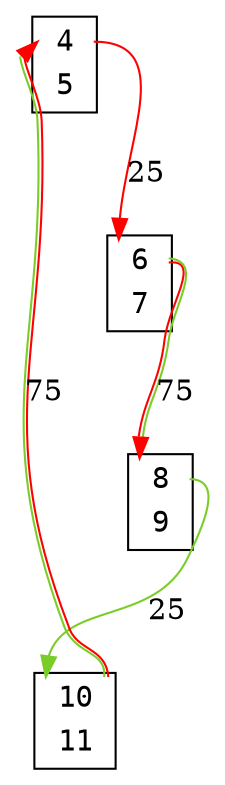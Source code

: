 digraph my_graph {
node[fontname=<Courier>,shape=<plaintext>]
vertex_0x7febb631fdc0_0x7febb631fe50[label=<<TABLE bgcolor = "white">
<TR><TD BORDER = "0" PORT = "port_0x7febb631fe50_in"></TD><TD BORDER = "0" PORT = "port_">4</TD><TD BORDER = "0" PORT = "port_0x7febb631fe50_out"></TD></TR>
<TR><TD BORDER = "0" PORT = "port_0x7febb631fdc0_out"></TD><TD BORDER = "0" PORT = "port_">5</TD><TD BORDER = "0" PORT = "port_0x7febb631fdc0_in"></TD></TR>
</TABLE>>,style=<filled>,color=<black>,fillcolor=<white>]
vertex_0x7febb63a7430_0x7febb63a7760[label=<<TABLE bgcolor = "white">
<TR><TD BORDER = "0" PORT = "port_0x7febb63a7760_in"></TD><TD BORDER = "0" PORT = "port_">6</TD><TD BORDER = "0" PORT = "port_0x7febb63a7760_out"></TD></TR>
<TR><TD BORDER = "0" PORT = "port_0x7febb63a7430_out"></TD><TD BORDER = "0" PORT = "port_">7</TD><TD BORDER = "0" PORT = "port_0x7febb63a7430_in"></TD></TR>
</TABLE>>,style=<filled>,color=<black>,fillcolor=<white>]
vertex_0x7febb5410280_0x7febb63a7160[label=<<TABLE bgcolor = "white">
<TR><TD BORDER = "0" PORT = "port_0x7febb63a7160_in"></TD><TD BORDER = "0" PORT = "port_">8</TD><TD BORDER = "0" PORT = "port_0x7febb63a7160_out"></TD></TR>
<TR><TD BORDER = "0" PORT = "port_0x7febb5410280_out"></TD><TD BORDER = "0" PORT = "port_">9</TD><TD BORDER = "0" PORT = "port_0x7febb5410280_in"></TD></TR>
</TABLE>>,style=<filled>,color=<black>,fillcolor=<white>]
vertex_0x7febb5816370_0x7febb63a75e0[label=<<TABLE bgcolor = "white">
<TR><TD BORDER = "0" PORT = "port_0x7febb5816370_in"></TD><TD BORDER = "0" PORT = "port_">10</TD><TD BORDER = "0" PORT = "port_0x7febb5816370_out"></TD></TR>
<TR><TD BORDER = "0" PORT = "port_0x7febb63a75e0_out"></TD><TD BORDER = "0" PORT = "port_">11</TD><TD BORDER = "0" PORT = "port_0x7febb63a75e0_in"></TD></TR>
</TABLE>>,style=<filled>,color=<black>,fillcolor=<white>]
vertex_0x7febb631fdc0_0x7febb631fe50:port_0x7febb631fe50_out->vertex_0x7febb63a7430_0x7febb63a7760:port_0x7febb63a7760_in[label="25",len=<0>,K=<0>,color=<0 1 1>]
vertex_0x7febb63a7430_0x7febb63a7760:port_0x7febb63a7760_out->vertex_0x7febb5410280_0x7febb63a7160:port_0x7febb63a7160_in[label="75",len=<0>,K=<0>,color=<0 1 1:0.250 0.800 0.800>]
vertex_0x7febb5410280_0x7febb63a7160:port_0x7febb63a7160_out->vertex_0x7febb5816370_0x7febb63a75e0:port_0x7febb5816370_in[label="25",len=<0>,K=<0>,color=<0.250 0.800 0.800>]
vertex_0x7febb5816370_0x7febb63a75e0:port_0x7febb5816370_out->vertex_0x7febb631fdc0_0x7febb631fe50:port_0x7febb631fe50_in[label="75",len=<0>,K=<0>,color=<0 1 1:0.250 0.800 0.800>]
}
